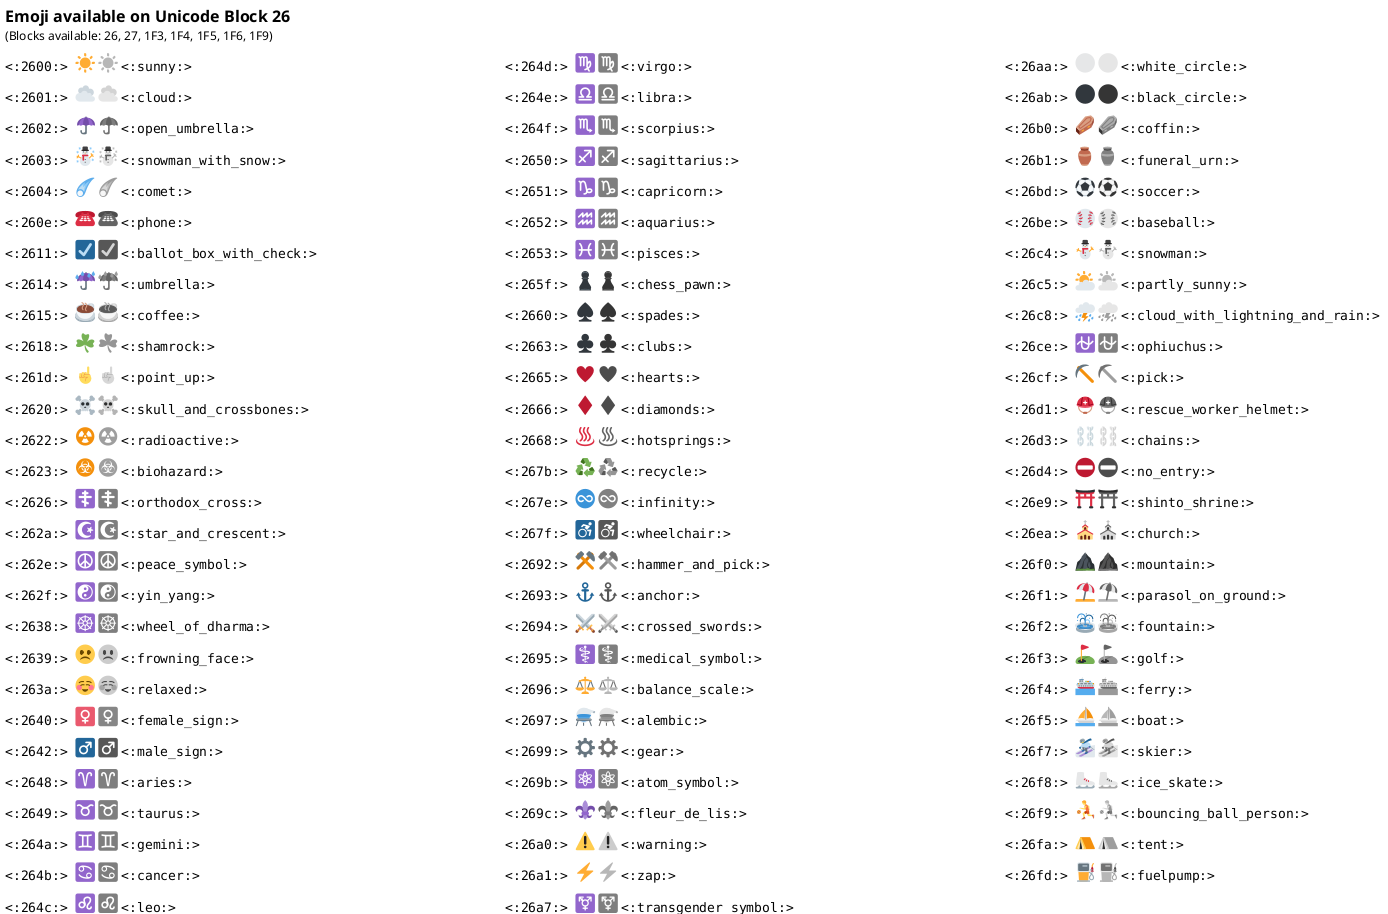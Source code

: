 {
  "sha1": "paqj4bgpkb7f1inywghl84pis54t91v",
  "insertion": {
    "when": "2024-06-04T17:28:40.877Z",
    "user": "plantuml@gmail.com"
  }
}
@startuml
emoji 26
@enduml
